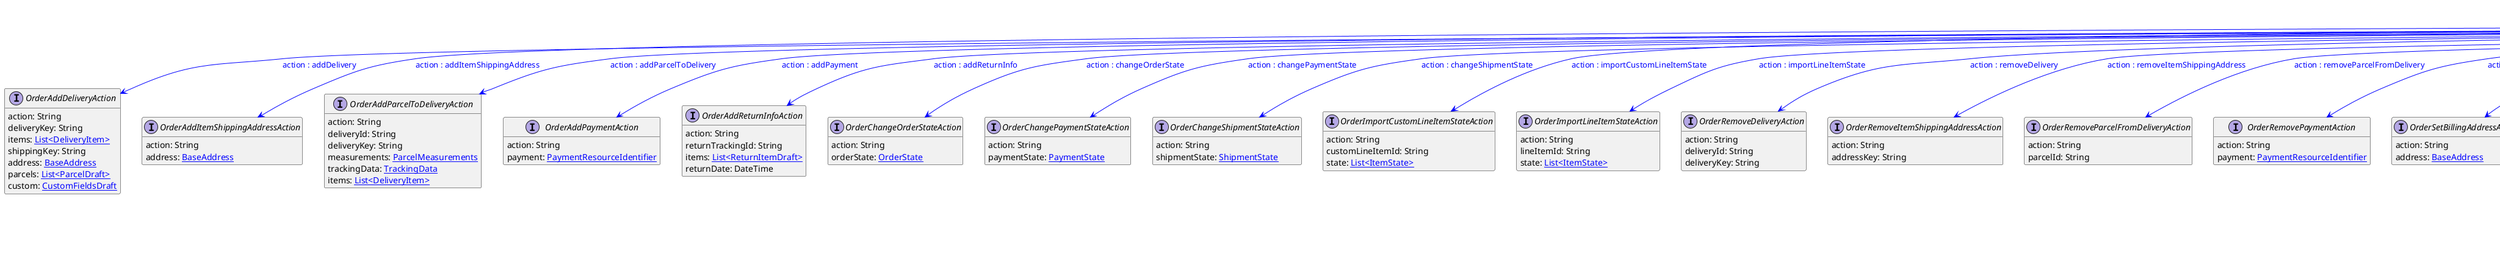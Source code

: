 @startuml

hide empty fields
hide empty methods
legend
|= |= line |
|<back:black>   </back>| inheritance |
|<back:green>   </back>| property reference |
|<back:blue>   </back>| discriminated class |
endlegend
interface OrderUpdateAction [[OrderUpdateAction.svg]]  {
    action: String
}


interface OrderAddDeliveryAction [[OrderAddDeliveryAction.svg]]  {
    action: String
    deliveryKey: String
    items: [[DeliveryItem.svg List<DeliveryItem>]]
    shippingKey: String
    address: [[BaseAddress.svg BaseAddress]]
    parcels: [[ParcelDraft.svg List<ParcelDraft>]]
    custom: [[CustomFieldsDraft.svg CustomFieldsDraft]]
}
interface OrderAddItemShippingAddressAction [[OrderAddItemShippingAddressAction.svg]]  {
    action: String
    address: [[BaseAddress.svg BaseAddress]]
}
interface OrderAddParcelToDeliveryAction [[OrderAddParcelToDeliveryAction.svg]]  {
    action: String
    deliveryId: String
    deliveryKey: String
    measurements: [[ParcelMeasurements.svg ParcelMeasurements]]
    trackingData: [[TrackingData.svg TrackingData]]
    items: [[DeliveryItem.svg List<DeliveryItem>]]
}
interface OrderAddPaymentAction [[OrderAddPaymentAction.svg]]  {
    action: String
    payment: [[PaymentResourceIdentifier.svg PaymentResourceIdentifier]]
}
interface OrderAddReturnInfoAction [[OrderAddReturnInfoAction.svg]]  {
    action: String
    returnTrackingId: String
    items: [[ReturnItemDraft.svg List<ReturnItemDraft>]]
    returnDate: DateTime
}
interface OrderChangeOrderStateAction [[OrderChangeOrderStateAction.svg]]  {
    action: String
    orderState: [[OrderState.svg OrderState]]
}
interface OrderChangePaymentStateAction [[OrderChangePaymentStateAction.svg]]  {
    action: String
    paymentState: [[PaymentState.svg PaymentState]]
}
interface OrderChangeShipmentStateAction [[OrderChangeShipmentStateAction.svg]]  {
    action: String
    shipmentState: [[ShipmentState.svg ShipmentState]]
}
interface OrderImportCustomLineItemStateAction [[OrderImportCustomLineItemStateAction.svg]]  {
    action: String
    customLineItemId: String
    state: [[ItemState.svg List<ItemState>]]
}
interface OrderImportLineItemStateAction [[OrderImportLineItemStateAction.svg]]  {
    action: String
    lineItemId: String
    state: [[ItemState.svg List<ItemState>]]
}
interface OrderRemoveDeliveryAction [[OrderRemoveDeliveryAction.svg]]  {
    action: String
    deliveryId: String
    deliveryKey: String
}
interface OrderRemoveItemShippingAddressAction [[OrderRemoveItemShippingAddressAction.svg]]  {
    action: String
    addressKey: String
}
interface OrderRemoveParcelFromDeliveryAction [[OrderRemoveParcelFromDeliveryAction.svg]]  {
    action: String
    parcelId: String
}
interface OrderRemovePaymentAction [[OrderRemovePaymentAction.svg]]  {
    action: String
    payment: [[PaymentResourceIdentifier.svg PaymentResourceIdentifier]]
}
interface OrderSetBillingAddressAction [[OrderSetBillingAddressAction.svg]]  {
    action: String
    address: [[BaseAddress.svg BaseAddress]]
}
interface OrderSetBillingAddressCustomFieldAction [[OrderSetBillingAddressCustomFieldAction.svg]]  {
    action: String
    name: String
    value: [[Object.svg Object]]
}
interface OrderSetBillingAddressCustomTypeAction [[OrderSetBillingAddressCustomTypeAction.svg]]  {
    action: String
    type: [[TypeResourceIdentifier.svg TypeResourceIdentifier]]
    fields: [[FieldContainer.svg FieldContainer]]
}
interface OrderSetCustomFieldAction [[OrderSetCustomFieldAction.svg]]  {
    action: String
    name: String
    value: [[Object.svg Object]]
}
interface OrderSetCustomLineItemCustomFieldAction [[OrderSetCustomLineItemCustomFieldAction.svg]]  {
    action: String
    customLineItemId: String
    name: String
    value: [[Object.svg Object]]
}
interface OrderSetCustomLineItemCustomTypeAction [[OrderSetCustomLineItemCustomTypeAction.svg]]  {
    action: String
    customLineItemId: String
    type: [[TypeResourceIdentifier.svg TypeResourceIdentifier]]
    fields: [[FieldContainer.svg FieldContainer]]
}
interface OrderSetCustomLineItemShippingDetailsAction [[OrderSetCustomLineItemShippingDetailsAction.svg]]  {
    action: String
    customLineItemId: String
    shippingDetails: [[ItemShippingDetailsDraft.svg ItemShippingDetailsDraft]]
}
interface OrderSetCustomTypeAction [[OrderSetCustomTypeAction.svg]]  {
    action: String
    type: [[TypeResourceIdentifier.svg TypeResourceIdentifier]]
    fields: [[FieldContainer.svg FieldContainer]]
}
interface OrderSetCustomerEmailAction [[OrderSetCustomerEmailAction.svg]]  {
    action: String
    email: String
}
interface OrderSetCustomerIdAction [[OrderSetCustomerIdAction.svg]]  {
    action: String
    customerId: String
}
interface OrderSetDeliveryAddressAction [[OrderSetDeliveryAddressAction.svg]]  {
    action: String
    deliveryId: String
    deliveryKey: String
    address: [[BaseAddress.svg BaseAddress]]
}
interface OrderSetDeliveryAddressCustomFieldAction [[OrderSetDeliveryAddressCustomFieldAction.svg]]  {
    action: String
    deliveryId: String
    deliveryKey: String
    name: String
    value: [[Object.svg Object]]
}
interface OrderSetDeliveryAddressCustomTypeAction [[OrderSetDeliveryAddressCustomTypeAction.svg]]  {
    action: String
    deliveryId: String
    deliveryKey: String
    type: [[TypeResourceIdentifier.svg TypeResourceIdentifier]]
    fields: [[FieldContainer.svg FieldContainer]]
}
interface OrderSetDeliveryCustomFieldAction [[OrderSetDeliveryCustomFieldAction.svg]]  {
    action: String
    deliveryId: String
    deliveryKey: String
    name: String
    value: [[Object.svg Object]]
}
interface OrderSetDeliveryCustomTypeAction [[OrderSetDeliveryCustomTypeAction.svg]]  {
    action: String
    deliveryId: String
    deliveryKey: String
    type: [[TypeResourceIdentifier.svg TypeResourceIdentifier]]
    fields: [[FieldContainer.svg FieldContainer]]
}
interface OrderSetDeliveryItemsAction [[OrderSetDeliveryItemsAction.svg]]  {
    action: String
    deliveryId: String
    deliveryKey: String
    items: [[DeliveryItem.svg List<DeliveryItem>]]
}
interface OrderSetItemShippingAddressCustomFieldAction [[OrderSetItemShippingAddressCustomFieldAction.svg]]  {
    action: String
    addressKey: String
    name: String
    value: [[Object.svg Object]]
}
interface OrderSetItemShippingAddressCustomTypeAction [[OrderSetItemShippingAddressCustomTypeAction.svg]]  {
    action: String
    addressKey: String
    type: [[TypeResourceIdentifier.svg TypeResourceIdentifier]]
    fields: [[FieldContainer.svg FieldContainer]]
}
interface OrderSetLineItemCustomFieldAction [[OrderSetLineItemCustomFieldAction.svg]]  {
    action: String
    lineItemId: String
    name: String
    value: [[Object.svg Object]]
}
interface OrderSetLineItemCustomTypeAction [[OrderSetLineItemCustomTypeAction.svg]]  {
    action: String
    lineItemId: String
    type: [[TypeResourceIdentifier.svg TypeResourceIdentifier]]
    fields: [[FieldContainer.svg FieldContainer]]
}
interface OrderSetLineItemShippingDetailsAction [[OrderSetLineItemShippingDetailsAction.svg]]  {
    action: String
    lineItemId: String
    shippingDetails: [[ItemShippingDetailsDraft.svg ItemShippingDetailsDraft]]
}
interface OrderSetLocaleAction [[OrderSetLocaleAction.svg]]  {
    action: String
    locale: String
}
interface OrderSetOrderNumberAction [[OrderSetOrderNumberAction.svg]]  {
    action: String
    orderNumber: String
}
interface OrderSetParcelCustomFieldAction [[OrderSetParcelCustomFieldAction.svg]]  {
    action: String
    parcelId: String
    name: String
    value: [[Object.svg Object]]
}
interface OrderSetParcelCustomTypeAction [[OrderSetParcelCustomTypeAction.svg]]  {
    action: String
    parcelId: String
    type: [[TypeResourceIdentifier.svg TypeResourceIdentifier]]
    fields: [[FieldContainer.svg FieldContainer]]
}
interface OrderSetParcelItemsAction [[OrderSetParcelItemsAction.svg]]  {
    action: String
    parcelId: String
    items: [[DeliveryItem.svg List<DeliveryItem>]]
}
interface OrderSetParcelMeasurementsAction [[OrderSetParcelMeasurementsAction.svg]]  {
    action: String
    parcelId: String
    measurements: [[ParcelMeasurements.svg ParcelMeasurements]]
}
interface OrderSetParcelTrackingDataAction [[OrderSetParcelTrackingDataAction.svg]]  {
    action: String
    parcelId: String
    trackingData: [[TrackingData.svg TrackingData]]
}
interface OrderSetPurchaseOrderNumberAction [[OrderSetPurchaseOrderNumberAction.svg]]  {
    action: String
    purchaseOrderNumber: String
}
interface OrderSetReturnInfoAction [[OrderSetReturnInfoAction.svg]]  {
    action: String
    items: [[ReturnInfoDraft.svg List<ReturnInfoDraft>]]
}
interface OrderSetReturnItemCustomFieldAction [[OrderSetReturnItemCustomFieldAction.svg]]  {
    action: String
    returnItemId: String
    name: String
    value: [[Object.svg Object]]
}
interface OrderSetReturnItemCustomTypeAction [[OrderSetReturnItemCustomTypeAction.svg]]  {
    action: String
    returnItemId: String
    type: [[TypeResourceIdentifier.svg TypeResourceIdentifier]]
    fields: [[FieldContainer.svg FieldContainer]]
}
interface OrderSetReturnPaymentStateAction [[OrderSetReturnPaymentStateAction.svg]]  {
    action: String
    returnItemId: String
    paymentState: [[ReturnPaymentState.svg ReturnPaymentState]]
}
interface OrderSetReturnShipmentStateAction [[OrderSetReturnShipmentStateAction.svg]]  {
    action: String
    returnItemId: String
    shipmentState: [[ReturnShipmentState.svg ReturnShipmentState]]
}
interface OrderSetShippingAddressAction [[OrderSetShippingAddressAction.svg]]  {
    action: String
    address: [[BaseAddress.svg BaseAddress]]
}
interface OrderSetShippingAddressCustomFieldAction [[OrderSetShippingAddressCustomFieldAction.svg]]  {
    action: String
    name: String
    value: [[Object.svg Object]]
}
interface OrderSetShippingAddressCustomTypeAction [[OrderSetShippingAddressCustomTypeAction.svg]]  {
    action: String
    type: [[TypeResourceIdentifier.svg TypeResourceIdentifier]]
    fields: [[FieldContainer.svg FieldContainer]]
}
interface OrderSetStoreAction [[OrderSetStoreAction.svg]]  {
    action: String
    store: [[StoreResourceIdentifier.svg StoreResourceIdentifier]]
}
interface OrderTransitionCustomLineItemStateAction [[OrderTransitionCustomLineItemStateAction.svg]]  {
    action: String
    customLineItemId: String
    quantity: Long
    fromState: [[StateResourceIdentifier.svg StateResourceIdentifier]]
    toState: [[StateResourceIdentifier.svg StateResourceIdentifier]]
    actualTransitionDate: DateTime
}
interface OrderTransitionLineItemStateAction [[OrderTransitionLineItemStateAction.svg]]  {
    action: String
    lineItemId: String
    quantity: Long
    fromState: [[StateResourceIdentifier.svg StateResourceIdentifier]]
    toState: [[StateResourceIdentifier.svg StateResourceIdentifier]]
    actualTransitionDate: DateTime
}
interface OrderTransitionStateAction [[OrderTransitionStateAction.svg]]  {
    action: String
    state: [[StateResourceIdentifier.svg StateResourceIdentifier]]
    force: Boolean
}
interface OrderUpdateItemShippingAddressAction [[OrderUpdateItemShippingAddressAction.svg]]  {
    action: String
    address: [[BaseAddress.svg BaseAddress]]
}
interface OrderUpdateSyncInfoAction [[OrderUpdateSyncInfoAction.svg]]  {
    action: String
    channel: [[ChannelResourceIdentifier.svg ChannelResourceIdentifier]]
    externalId: String
    syncedAt: DateTime
}
interface OrderUpdate [[OrderUpdate.svg]]  {
    version: Long
    actions: [[OrderUpdateAction.svg List<OrderUpdateAction>]]
}
OrderUpdateAction --> OrderAddDeliveryAction #blue;text:blue : "action : addDelivery"
OrderUpdateAction --> OrderAddItemShippingAddressAction #blue;text:blue : "action : addItemShippingAddress"
OrderUpdateAction --> OrderAddParcelToDeliveryAction #blue;text:blue : "action : addParcelToDelivery"
OrderUpdateAction --> OrderAddPaymentAction #blue;text:blue : "action : addPayment"
OrderUpdateAction --> OrderAddReturnInfoAction #blue;text:blue : "action : addReturnInfo"
OrderUpdateAction --> OrderChangeOrderStateAction #blue;text:blue : "action : changeOrderState"
OrderUpdateAction --> OrderChangePaymentStateAction #blue;text:blue : "action : changePaymentState"
OrderUpdateAction --> OrderChangeShipmentStateAction #blue;text:blue : "action : changeShipmentState"
OrderUpdateAction --> OrderImportCustomLineItemStateAction #blue;text:blue : "action : importCustomLineItemState"
OrderUpdateAction --> OrderImportLineItemStateAction #blue;text:blue : "action : importLineItemState"
OrderUpdateAction --> OrderRemoveDeliveryAction #blue;text:blue : "action : removeDelivery"
OrderUpdateAction --> OrderRemoveItemShippingAddressAction #blue;text:blue : "action : removeItemShippingAddress"
OrderUpdateAction --> OrderRemoveParcelFromDeliveryAction #blue;text:blue : "action : removeParcelFromDelivery"
OrderUpdateAction --> OrderRemovePaymentAction #blue;text:blue : "action : removePayment"
OrderUpdateAction --> OrderSetBillingAddressAction #blue;text:blue : "action : setBillingAddress"
OrderUpdateAction --> OrderSetBillingAddressCustomFieldAction #blue;text:blue : "action : setBillingAddressCustomField"
OrderUpdateAction --> OrderSetBillingAddressCustomTypeAction #blue;text:blue : "action : setBillingAddressCustomType"
OrderUpdateAction --> OrderSetCustomFieldAction #blue;text:blue : "action : setCustomField"
OrderUpdateAction --> OrderSetCustomLineItemCustomFieldAction #blue;text:blue : "action : setCustomLineItemCustomField"
OrderUpdateAction --> OrderSetCustomLineItemCustomTypeAction #blue;text:blue : "action : setCustomLineItemCustomType"
OrderUpdateAction --> OrderSetCustomLineItemShippingDetailsAction #blue;text:blue : "action : setCustomLineItemShippingDetails"
OrderUpdateAction --> OrderSetCustomTypeAction #blue;text:blue : "action : setCustomType"
OrderUpdateAction --> OrderSetCustomerEmailAction #blue;text:blue : "action : setCustomerEmail"
OrderUpdateAction --> OrderSetCustomerIdAction #blue;text:blue : "action : setCustomerId"
OrderUpdateAction --> OrderSetDeliveryAddressAction #blue;text:blue : "action : setDeliveryAddress"
OrderUpdateAction --> OrderSetDeliveryAddressCustomFieldAction #blue;text:blue : "action : setDeliveryAddressCustomField"
OrderUpdateAction --> OrderSetDeliveryAddressCustomTypeAction #blue;text:blue : "action : setDeliveryAddressCustomType"
OrderUpdateAction --> OrderSetDeliveryCustomFieldAction #blue;text:blue : "action : setDeliveryCustomField"
OrderUpdateAction --> OrderSetDeliveryCustomTypeAction #blue;text:blue : "action : setDeliveryCustomType"
OrderUpdateAction --> OrderSetDeliveryItemsAction #blue;text:blue : "action : setDeliveryItems"
OrderUpdateAction --> OrderSetItemShippingAddressCustomFieldAction #blue;text:blue : "action : setItemShippingAddressCustomField"
OrderUpdateAction --> OrderSetItemShippingAddressCustomTypeAction #blue;text:blue : "action : setItemShippingAddressCustomType"
OrderUpdateAction --> OrderSetLineItemCustomFieldAction #blue;text:blue : "action : setLineItemCustomField"
OrderUpdateAction --> OrderSetLineItemCustomTypeAction #blue;text:blue : "action : setLineItemCustomType"
OrderUpdateAction --> OrderSetLineItemShippingDetailsAction #blue;text:blue : "action : setLineItemShippingDetails"
OrderUpdateAction --> OrderSetLocaleAction #blue;text:blue : "action : setLocale"
OrderUpdateAction --> OrderSetOrderNumberAction #blue;text:blue : "action : setOrderNumber"
OrderUpdateAction --> OrderSetParcelCustomFieldAction #blue;text:blue : "action : setParcelCustomField"
OrderUpdateAction --> OrderSetParcelCustomTypeAction #blue;text:blue : "action : setParcelCustomType"
OrderUpdateAction --> OrderSetParcelItemsAction #blue;text:blue : "action : setParcelItems"
OrderUpdateAction --> OrderSetParcelMeasurementsAction #blue;text:blue : "action : setParcelMeasurements"
OrderUpdateAction --> OrderSetParcelTrackingDataAction #blue;text:blue : "action : setParcelTrackingData"
OrderUpdateAction --> OrderSetPurchaseOrderNumberAction #blue;text:blue : "action : setPurchaseOrderNumber"
OrderUpdateAction --> OrderSetReturnInfoAction #blue;text:blue : "action : setReturnInfo"
OrderUpdateAction --> OrderSetReturnItemCustomFieldAction #blue;text:blue : "action : setReturnItemCustomField"
OrderUpdateAction --> OrderSetReturnItemCustomTypeAction #blue;text:blue : "action : setReturnItemCustomType"
OrderUpdateAction --> OrderSetReturnPaymentStateAction #blue;text:blue : "action : setReturnPaymentState"
OrderUpdateAction --> OrderSetReturnShipmentStateAction #blue;text:blue : "action : setReturnShipmentState"
OrderUpdateAction --> OrderSetShippingAddressAction #blue;text:blue : "action : setShippingAddress"
OrderUpdateAction --> OrderSetShippingAddressCustomFieldAction #blue;text:blue : "action : setShippingAddressCustomField"
OrderUpdateAction --> OrderSetShippingAddressCustomTypeAction #blue;text:blue : "action : setShippingAddressCustomType"
OrderUpdateAction --> OrderSetStoreAction #blue;text:blue : "action : setStore"
OrderUpdateAction --> OrderTransitionCustomLineItemStateAction #blue;text:blue : "action : transitionCustomLineItemState"
OrderUpdateAction --> OrderTransitionLineItemStateAction #blue;text:blue : "action : transitionLineItemState"
OrderUpdateAction --> OrderTransitionStateAction #blue;text:blue : "action : transitionState"
OrderUpdateAction --> OrderUpdateItemShippingAddressAction #blue;text:blue : "action : updateItemShippingAddress"
OrderUpdateAction --> OrderUpdateSyncInfoAction #blue;text:blue : "action : updateSyncInfo"
OrderUpdateAction --> OrderUpdate #green;text:green : "actions"
@enduml
